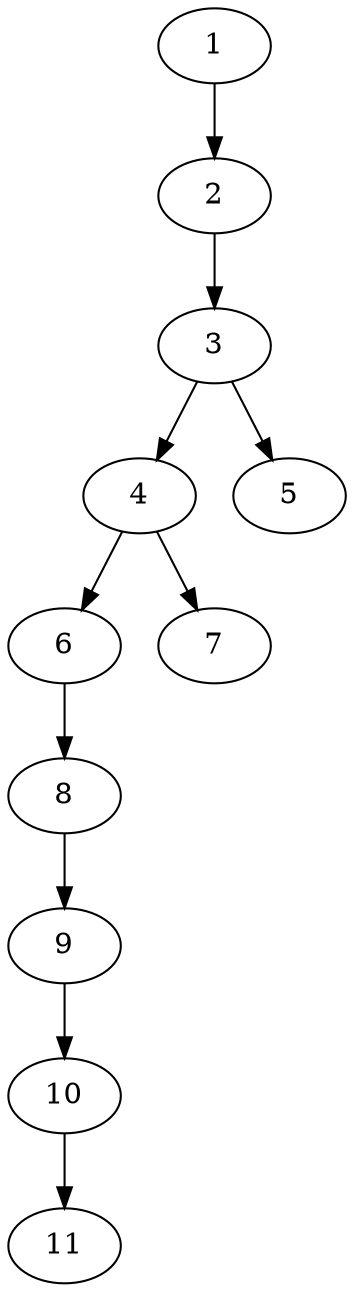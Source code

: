 // DAG (tier=1-easy, mode=data, n=11, ccr=0.305, fat=0.401, density=0.344, regular=0.603, jump=0.029, mindata=1048576, maxdata=8388608)
// DAG automatically generated by daggen at Sun Aug 24 16:33:33 2025
// /home/ermia/Project/Environments/daggen/bin/daggen --dot --ccr 0.305 --fat 0.401 --regular 0.603 --density 0.344 --jump 0.029 --mindata 1048576 --maxdata 8388608 -n 11 
digraph G {
  1 [size="84538856677566316544", alpha="0.09", expect_size="42269428338783158272"]
  1 -> 2 [size ="154097017683968"]
  2 [size="123747694193121920", alpha="0.13", expect_size="61873847096560960"]
  2 -> 3 [size ="47636295974912"]
  3 [size="1262104784183976960", alpha="0.20", expect_size="631052392091988480"]
  3 -> 4 [size ="476779294752768"]
  3 -> 5 [size ="476779294752768"]
  4 [size="236245419846975619072", alpha="0.06", expect_size="118122709923487809536"]
  4 -> 6 [size ="305725913956352"]
  4 -> 7 [size ="305725913956352"]
  5 [size="231847936972866944", alpha="0.10", expect_size="115923968486433472"]
  6 [size="45398263926518544", alpha="0.06", expect_size="22699131963259272"]
  6 -> 8 [size ="25778267881472"]
  7 [size="732420945919526912", alpha="0.04", expect_size="366210472959763456"]
  8 [size="344970031658094821376", alpha="0.05", expect_size="172485015829047410688"]
  8 -> 9 [size ="393499543339008"]
  9 [size="3491443686177414", alpha="0.09", expect_size="1745721843088707"]
  9 -> 10 [size ="77320282963968"]
  10 [size="171245308890797047808", alpha="0.10", expect_size="85622654445398523904"]
  10 -> 11 [size ="246699977080832"]
  11 [size="186503846831026848", alpha="0.19", expect_size="93251923415513424"]
}